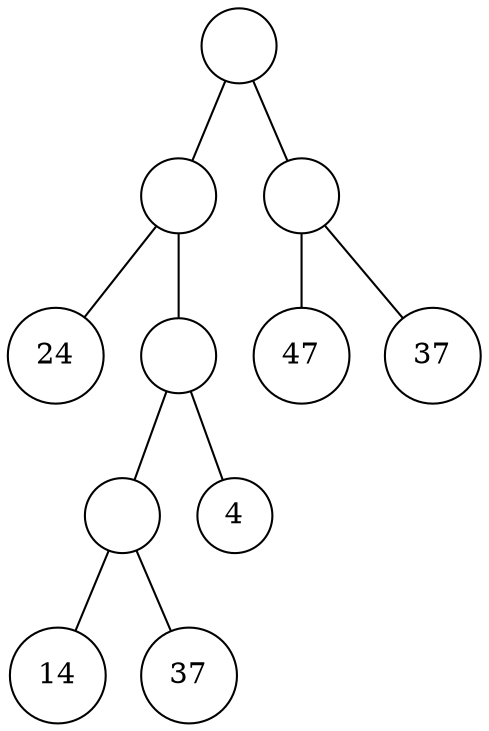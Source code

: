 graph g {
graph[ordering="out"];
1[label="", shape=circle, width=0.5];
1--2;
1--3;
2[label="", shape=circle, width=0.5];
2--4;
2--5;
4[label="24",shape=circle, width=0.5];
5[label="", shape=circle, width=0.5];
5--10;
5--11;
10[label="", shape=circle, width=0.5];
10--20;
10--21;
20[label="14",shape=circle, width=0.5];
21[label="37",shape=circle, width=0.5];
11[label="4",shape=circle, width=0.5];
3[label="", shape=circle, width=0.5];
3--6;
3--7;
6[label="47",shape=circle, width=0.5];
7[label="37",shape=circle, width=0.5];
}
